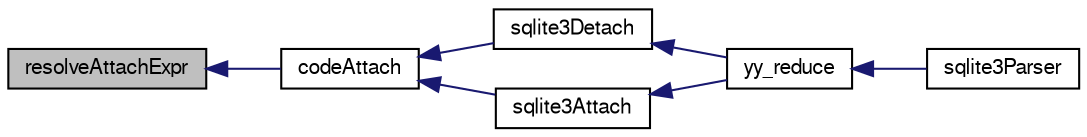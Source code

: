 digraph "resolveAttachExpr"
{
  edge [fontname="FreeSans",fontsize="10",labelfontname="FreeSans",labelfontsize="10"];
  node [fontname="FreeSans",fontsize="10",shape=record];
  rankdir="LR";
  Node271740 [label="resolveAttachExpr",height=0.2,width=0.4,color="black", fillcolor="grey75", style="filled", fontcolor="black"];
  Node271740 -> Node271741 [dir="back",color="midnightblue",fontsize="10",style="solid",fontname="FreeSans"];
  Node271741 [label="codeAttach",height=0.2,width=0.4,color="black", fillcolor="white", style="filled",URL="$sqlite3_8c.html#ade4e9e30d828a19c191fdcb098676d5b"];
  Node271741 -> Node271742 [dir="back",color="midnightblue",fontsize="10",style="solid",fontname="FreeSans"];
  Node271742 [label="sqlite3Detach",height=0.2,width=0.4,color="black", fillcolor="white", style="filled",URL="$sqlite3_8c.html#ab1a5a0b01c7560aef5e0b8603a68747d"];
  Node271742 -> Node271743 [dir="back",color="midnightblue",fontsize="10",style="solid",fontname="FreeSans"];
  Node271743 [label="yy_reduce",height=0.2,width=0.4,color="black", fillcolor="white", style="filled",URL="$sqlite3_8c.html#a7c419a9b25711c666a9a2449ef377f14"];
  Node271743 -> Node271744 [dir="back",color="midnightblue",fontsize="10",style="solid",fontname="FreeSans"];
  Node271744 [label="sqlite3Parser",height=0.2,width=0.4,color="black", fillcolor="white", style="filled",URL="$sqlite3_8c.html#a0327d71a5fabe0b6a343d78a2602e72a"];
  Node271741 -> Node271745 [dir="back",color="midnightblue",fontsize="10",style="solid",fontname="FreeSans"];
  Node271745 [label="sqlite3Attach",height=0.2,width=0.4,color="black", fillcolor="white", style="filled",URL="$sqlite3_8c.html#ae0907fe0b43cc1b4c7e6a16213e8546f"];
  Node271745 -> Node271743 [dir="back",color="midnightblue",fontsize="10",style="solid",fontname="FreeSans"];
}
